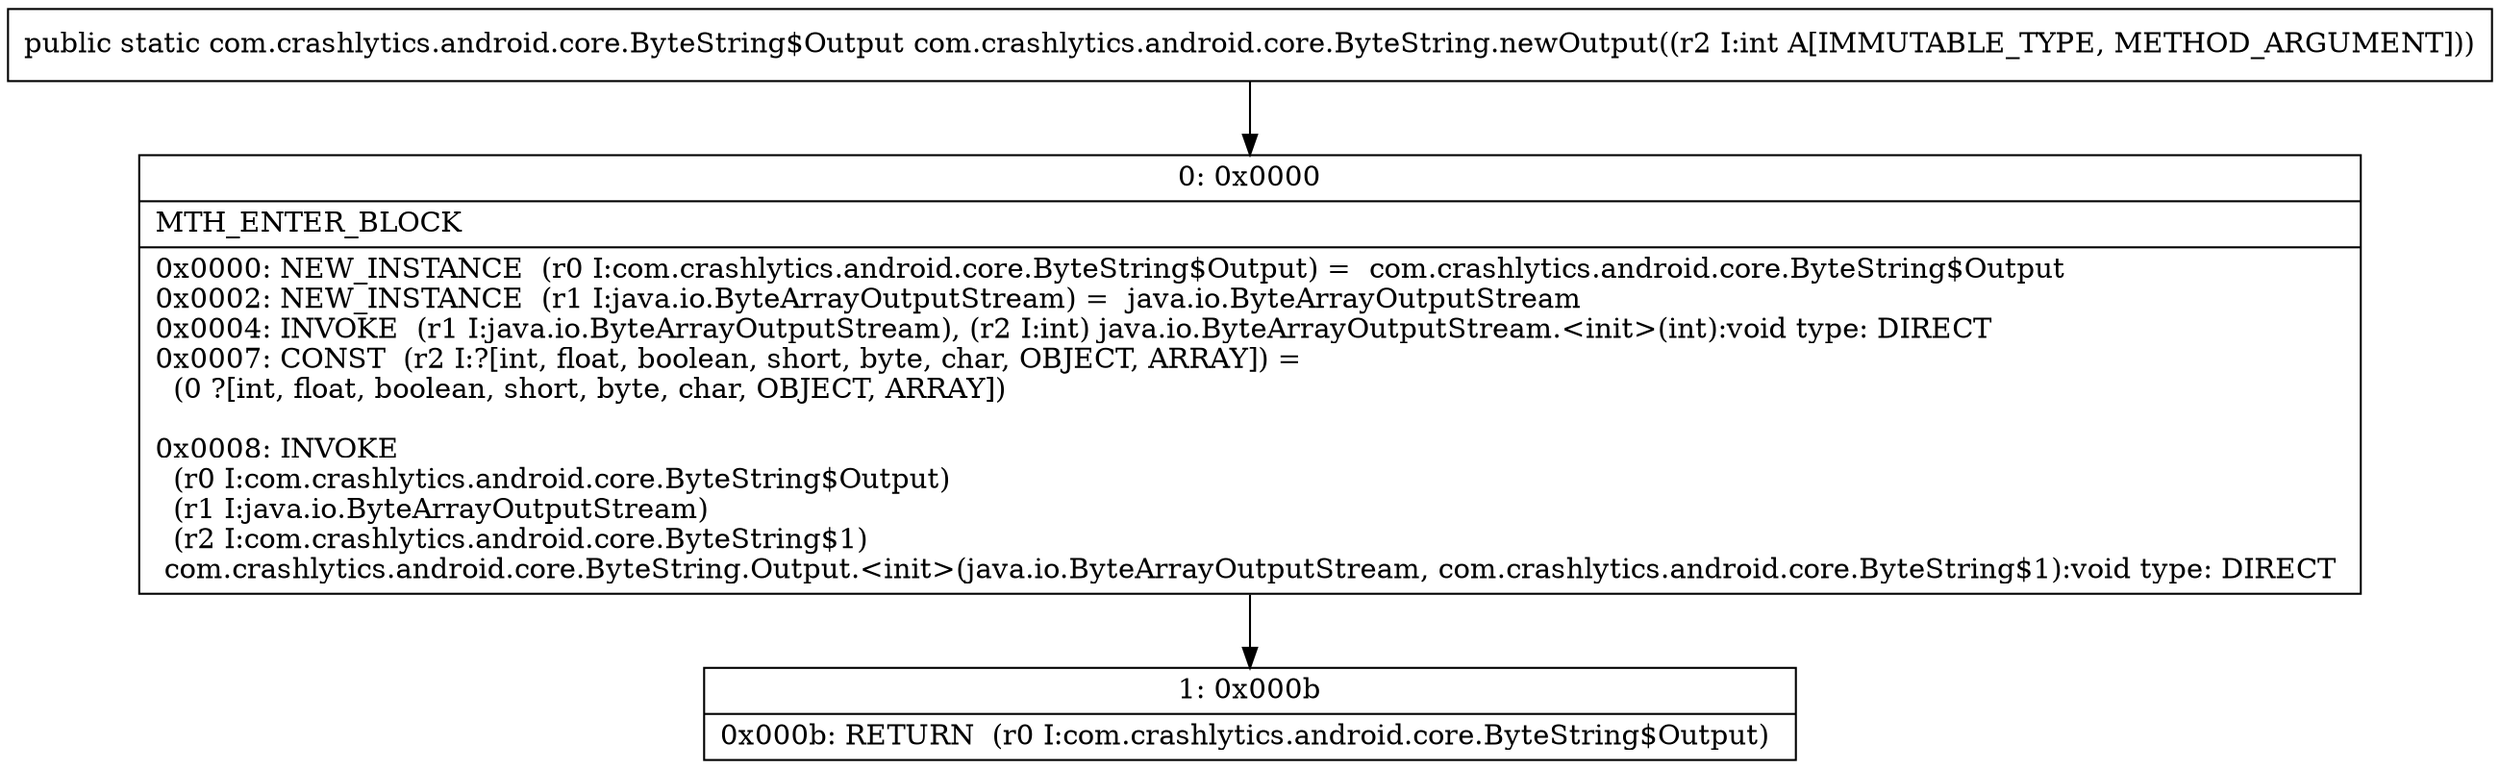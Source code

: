 digraph "CFG forcom.crashlytics.android.core.ByteString.newOutput(I)Lcom\/crashlytics\/android\/core\/ByteString$Output;" {
Node_0 [shape=record,label="{0\:\ 0x0000|MTH_ENTER_BLOCK\l|0x0000: NEW_INSTANCE  (r0 I:com.crashlytics.android.core.ByteString$Output) =  com.crashlytics.android.core.ByteString$Output \l0x0002: NEW_INSTANCE  (r1 I:java.io.ByteArrayOutputStream) =  java.io.ByteArrayOutputStream \l0x0004: INVOKE  (r1 I:java.io.ByteArrayOutputStream), (r2 I:int) java.io.ByteArrayOutputStream.\<init\>(int):void type: DIRECT \l0x0007: CONST  (r2 I:?[int, float, boolean, short, byte, char, OBJECT, ARRAY]) = \l  (0 ?[int, float, boolean, short, byte, char, OBJECT, ARRAY])\l \l0x0008: INVOKE  \l  (r0 I:com.crashlytics.android.core.ByteString$Output)\l  (r1 I:java.io.ByteArrayOutputStream)\l  (r2 I:com.crashlytics.android.core.ByteString$1)\l com.crashlytics.android.core.ByteString.Output.\<init\>(java.io.ByteArrayOutputStream, com.crashlytics.android.core.ByteString$1):void type: DIRECT \l}"];
Node_1 [shape=record,label="{1\:\ 0x000b|0x000b: RETURN  (r0 I:com.crashlytics.android.core.ByteString$Output) \l}"];
MethodNode[shape=record,label="{public static com.crashlytics.android.core.ByteString$Output com.crashlytics.android.core.ByteString.newOutput((r2 I:int A[IMMUTABLE_TYPE, METHOD_ARGUMENT])) }"];
MethodNode -> Node_0;
Node_0 -> Node_1;
}


